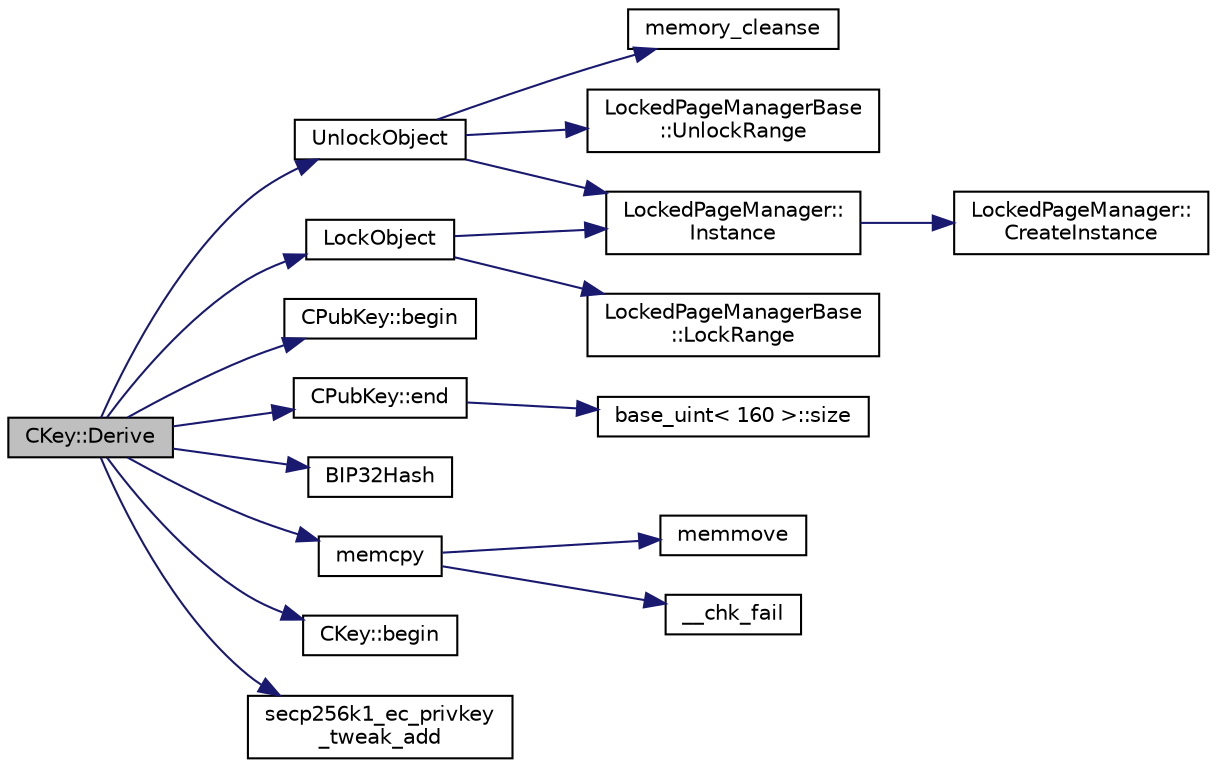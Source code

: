 digraph "CKey::Derive"
{
  edge [fontname="Helvetica",fontsize="10",labelfontname="Helvetica",labelfontsize="10"];
  node [fontname="Helvetica",fontsize="10",shape=record];
  rankdir="LR";
  Node90 [label="CKey::Derive",height=0.2,width=0.4,color="black", fillcolor="grey75", style="filled", fontcolor="black"];
  Node90 -> Node91 [color="midnightblue",fontsize="10",style="solid",fontname="Helvetica"];
  Node91 [label="LockObject",height=0.2,width=0.4,color="black", fillcolor="white", style="filled",URL="$allocators_8h.html#ab73cc3988a03bed966c0c2bb191a8d2a"];
  Node91 -> Node92 [color="midnightblue",fontsize="10",style="solid",fontname="Helvetica"];
  Node92 [label="LockedPageManager::\lInstance",height=0.2,width=0.4,color="black", fillcolor="white", style="filled",URL="$class_locked_page_manager.html#ac9b1d42d240dba4714a35fff970b6dde"];
  Node92 -> Node93 [color="midnightblue",fontsize="10",style="solid",fontname="Helvetica"];
  Node93 [label="LockedPageManager::\lCreateInstance",height=0.2,width=0.4,color="black", fillcolor="white", style="filled",URL="$class_locked_page_manager.html#a3933ba60669b1c1b0ef03222637257e7"];
  Node91 -> Node94 [color="midnightblue",fontsize="10",style="solid",fontname="Helvetica"];
  Node94 [label="LockedPageManagerBase\l::LockRange",height=0.2,width=0.4,color="black", fillcolor="white", style="filled",URL="$class_locked_page_manager_base.html#ae24ac08899505b892d451404133fa494"];
  Node90 -> Node95 [color="midnightblue",fontsize="10",style="solid",fontname="Helvetica"];
  Node95 [label="CPubKey::begin",height=0.2,width=0.4,color="black", fillcolor="white", style="filled",URL="$class_c_pub_key.html#a859ab9909d68092d6d4fc739237ab358"];
  Node90 -> Node96 [color="midnightblue",fontsize="10",style="solid",fontname="Helvetica"];
  Node96 [label="CPubKey::end",height=0.2,width=0.4,color="black", fillcolor="white", style="filled",URL="$class_c_pub_key.html#a1d6fb1ec2b45fb229f549215d6a23dbc"];
  Node96 -> Node97 [color="midnightblue",fontsize="10",style="solid",fontname="Helvetica"];
  Node97 [label="base_uint\< 160 \>::size",height=0.2,width=0.4,color="black", fillcolor="white", style="filled",URL="$classbase__uint.html#a1f49b034e686269601ea89b0319b8004"];
  Node90 -> Node98 [color="midnightblue",fontsize="10",style="solid",fontname="Helvetica"];
  Node98 [label="BIP32Hash",height=0.2,width=0.4,color="black", fillcolor="white", style="filled",URL="$hash_8cpp.html#af81a4d88d7eaba27c63313aec22b01a4"];
  Node90 -> Node99 [color="midnightblue",fontsize="10",style="solid",fontname="Helvetica"];
  Node99 [label="memcpy",height=0.2,width=0.4,color="black", fillcolor="white", style="filled",URL="$glibc__compat_8cpp.html#a0f46826ab0466591e136db24394923cf"];
  Node99 -> Node100 [color="midnightblue",fontsize="10",style="solid",fontname="Helvetica"];
  Node100 [label="memmove",height=0.2,width=0.4,color="black", fillcolor="white", style="filled",URL="$glibc__compat_8cpp.html#a9778d49e9029dd75bc53ecbbf9f5e9a1"];
  Node99 -> Node101 [color="midnightblue",fontsize="10",style="solid",fontname="Helvetica"];
  Node101 [label="__chk_fail",height=0.2,width=0.4,color="black", fillcolor="white", style="filled",URL="$glibc__compat_8cpp.html#a424ac71631da5ada2976630ff67051d1"];
  Node90 -> Node102 [color="midnightblue",fontsize="10",style="solid",fontname="Helvetica"];
  Node102 [label="CKey::begin",height=0.2,width=0.4,color="black", fillcolor="white", style="filled",URL="$class_c_key.html#ab8dee0ad9d933304a22284ee40040847"];
  Node90 -> Node103 [color="midnightblue",fontsize="10",style="solid",fontname="Helvetica"];
  Node103 [label="secp256k1_ec_privkey\l_tweak_add",height=0.2,width=0.4,color="black", fillcolor="white", style="filled",URL="$secp256k1_8h.html#a0f9125cd8c970342ec5118f7bfacc0c5",tooltip="Tweak a private key by adding tweak to it. "];
  Node90 -> Node104 [color="midnightblue",fontsize="10",style="solid",fontname="Helvetica"];
  Node104 [label="UnlockObject",height=0.2,width=0.4,color="black", fillcolor="white", style="filled",URL="$allocators_8h.html#a49577b8da0ecffd2fbc222896283004c"];
  Node104 -> Node105 [color="midnightblue",fontsize="10",style="solid",fontname="Helvetica"];
  Node105 [label="memory_cleanse",height=0.2,width=0.4,color="black", fillcolor="white", style="filled",URL="$cleanse_8cpp.html#a5a4afb85dd16ecc1f6019c782db78663"];
  Node104 -> Node92 [color="midnightblue",fontsize="10",style="solid",fontname="Helvetica"];
  Node104 -> Node106 [color="midnightblue",fontsize="10",style="solid",fontname="Helvetica"];
  Node106 [label="LockedPageManagerBase\l::UnlockRange",height=0.2,width=0.4,color="black", fillcolor="white", style="filled",URL="$class_locked_page_manager_base.html#a34bcf7b9120295ed178fe9545ed229af"];
}
